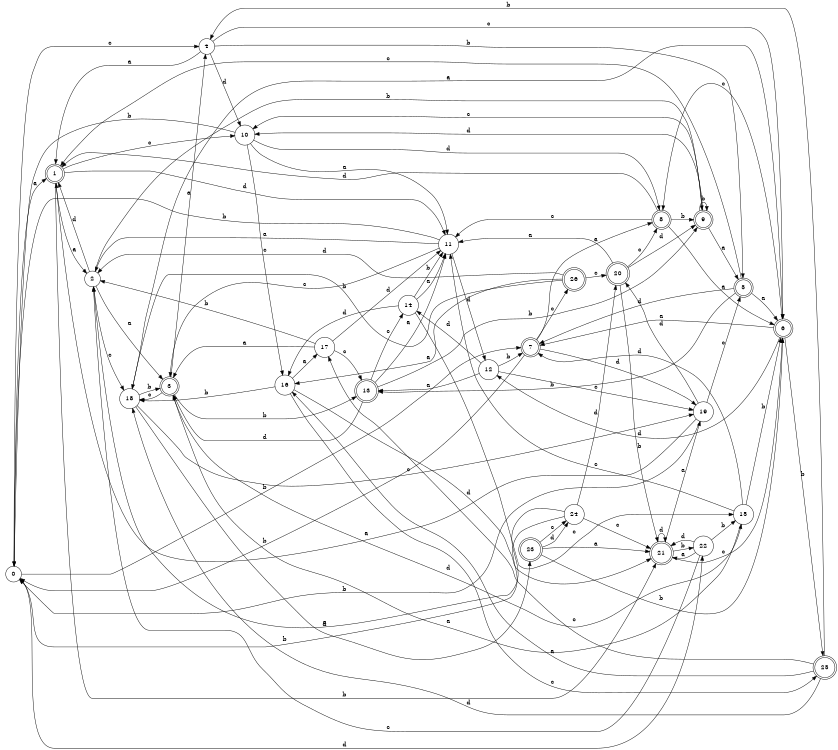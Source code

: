 digraph n22_7 {
__start0 [label="" shape="none"];

rankdir=LR;
size="8,5";

s0 [style="filled", color="black", fillcolor="white" shape="circle", label="0"];
s1 [style="rounded,filled", color="black", fillcolor="white" shape="doublecircle", label="1"];
s2 [style="filled", color="black", fillcolor="white" shape="circle", label="2"];
s3 [style="rounded,filled", color="black", fillcolor="white" shape="doublecircle", label="3"];
s4 [style="filled", color="black", fillcolor="white" shape="circle", label="4"];
s5 [style="rounded,filled", color="black", fillcolor="white" shape="doublecircle", label="5"];
s6 [style="rounded,filled", color="black", fillcolor="white" shape="doublecircle", label="6"];
s7 [style="rounded,filled", color="black", fillcolor="white" shape="doublecircle", label="7"];
s8 [style="rounded,filled", color="black", fillcolor="white" shape="doublecircle", label="8"];
s9 [style="rounded,filled", color="black", fillcolor="white" shape="doublecircle", label="9"];
s10 [style="filled", color="black", fillcolor="white" shape="circle", label="10"];
s11 [style="filled", color="black", fillcolor="white" shape="circle", label="11"];
s12 [style="filled", color="black", fillcolor="white" shape="circle", label="12"];
s13 [style="rounded,filled", color="black", fillcolor="white" shape="doublecircle", label="13"];
s14 [style="filled", color="black", fillcolor="white" shape="circle", label="14"];
s15 [style="filled", color="black", fillcolor="white" shape="circle", label="15"];
s16 [style="filled", color="black", fillcolor="white" shape="circle", label="16"];
s17 [style="filled", color="black", fillcolor="white" shape="circle", label="17"];
s18 [style="filled", color="black", fillcolor="white" shape="circle", label="18"];
s19 [style="filled", color="black", fillcolor="white" shape="circle", label="19"];
s20 [style="rounded,filled", color="black", fillcolor="white" shape="doublecircle", label="20"];
s21 [style="rounded,filled", color="black", fillcolor="white" shape="doublecircle", label="21"];
s22 [style="filled", color="black", fillcolor="white" shape="circle", label="22"];
s23 [style="rounded,filled", color="black", fillcolor="white" shape="doublecircle", label="23"];
s24 [style="filled", color="black", fillcolor="white" shape="circle", label="24"];
s25 [style="rounded,filled", color="black", fillcolor="white" shape="doublecircle", label="25"];
s26 [style="rounded,filled", color="black", fillcolor="white" shape="doublecircle", label="26"];
s0 -> s1 [label="a"];
s0 -> s7 [label="b"];
s0 -> s4 [label="c"];
s0 -> s22 [label="d"];
s1 -> s2 [label="a"];
s1 -> s21 [label="b"];
s1 -> s10 [label="c"];
s1 -> s11 [label="d"];
s2 -> s3 [label="a"];
s2 -> s9 [label="b"];
s2 -> s18 [label="c"];
s2 -> s1 [label="d"];
s3 -> s4 [label="a"];
s3 -> s13 [label="b"];
s3 -> s18 [label="c"];
s3 -> s15 [label="d"];
s4 -> s1 [label="a"];
s4 -> s5 [label="b"];
s4 -> s6 [label="c"];
s4 -> s10 [label="d"];
s5 -> s6 [label="a"];
s5 -> s13 [label="b"];
s5 -> s1 [label="c"];
s5 -> s7 [label="d"];
s6 -> s7 [label="a"];
s6 -> s25 [label="b"];
s6 -> s8 [label="c"];
s6 -> s12 [label="d"];
s7 -> s8 [label="a"];
s7 -> s0 [label="b"];
s7 -> s26 [label="c"];
s7 -> s19 [label="d"];
s8 -> s6 [label="a"];
s8 -> s9 [label="b"];
s8 -> s11 [label="c"];
s8 -> s1 [label="d"];
s9 -> s5 [label="a"];
s9 -> s9 [label="b"];
s9 -> s10 [label="c"];
s9 -> s10 [label="d"];
s10 -> s11 [label="a"];
s10 -> s0 [label="b"];
s10 -> s16 [label="c"];
s10 -> s8 [label="d"];
s11 -> s2 [label="a"];
s11 -> s0 [label="b"];
s11 -> s3 [label="c"];
s11 -> s12 [label="d"];
s12 -> s13 [label="a"];
s12 -> s7 [label="b"];
s12 -> s19 [label="c"];
s12 -> s14 [label="d"];
s13 -> s11 [label="a"];
s13 -> s9 [label="b"];
s13 -> s14 [label="c"];
s13 -> s3 [label="d"];
s14 -> s11 [label="a"];
s14 -> s11 [label="b"];
s14 -> s15 [label="c"];
s14 -> s16 [label="d"];
s15 -> s3 [label="a"];
s15 -> s6 [label="b"];
s15 -> s11 [label="c"];
s15 -> s7 [label="d"];
s16 -> s17 [label="a"];
s16 -> s18 [label="b"];
s16 -> s25 [label="c"];
s16 -> s21 [label="d"];
s17 -> s3 [label="a"];
s17 -> s2 [label="b"];
s17 -> s13 [label="c"];
s17 -> s11 [label="d"];
s18 -> s6 [label="a"];
s18 -> s3 [label="b"];
s18 -> s19 [label="c"];
s18 -> s23 [label="d"];
s19 -> s1 [label="a"];
s19 -> s0 [label="b"];
s19 -> s5 [label="c"];
s19 -> s20 [label="d"];
s20 -> s11 [label="a"];
s20 -> s21 [label="b"];
s20 -> s8 [label="c"];
s20 -> s9 [label="d"];
s21 -> s19 [label="a"];
s21 -> s22 [label="b"];
s21 -> s6 [label="c"];
s21 -> s21 [label="d"];
s22 -> s21 [label="a"];
s22 -> s15 [label="b"];
s22 -> s2 [label="c"];
s22 -> s21 [label="d"];
s23 -> s21 [label="a"];
s23 -> s6 [label="b"];
s23 -> s24 [label="c"];
s23 -> s24 [label="d"];
s24 -> s2 [label="a"];
s24 -> s0 [label="b"];
s24 -> s21 [label="c"];
s24 -> s20 [label="d"];
s25 -> s16 [label="a"];
s25 -> s4 [label="b"];
s25 -> s17 [label="c"];
s25 -> s18 [label="d"];
s26 -> s16 [label="a"];
s26 -> s18 [label="b"];
s26 -> s20 [label="c"];
s26 -> s2 [label="d"];

}